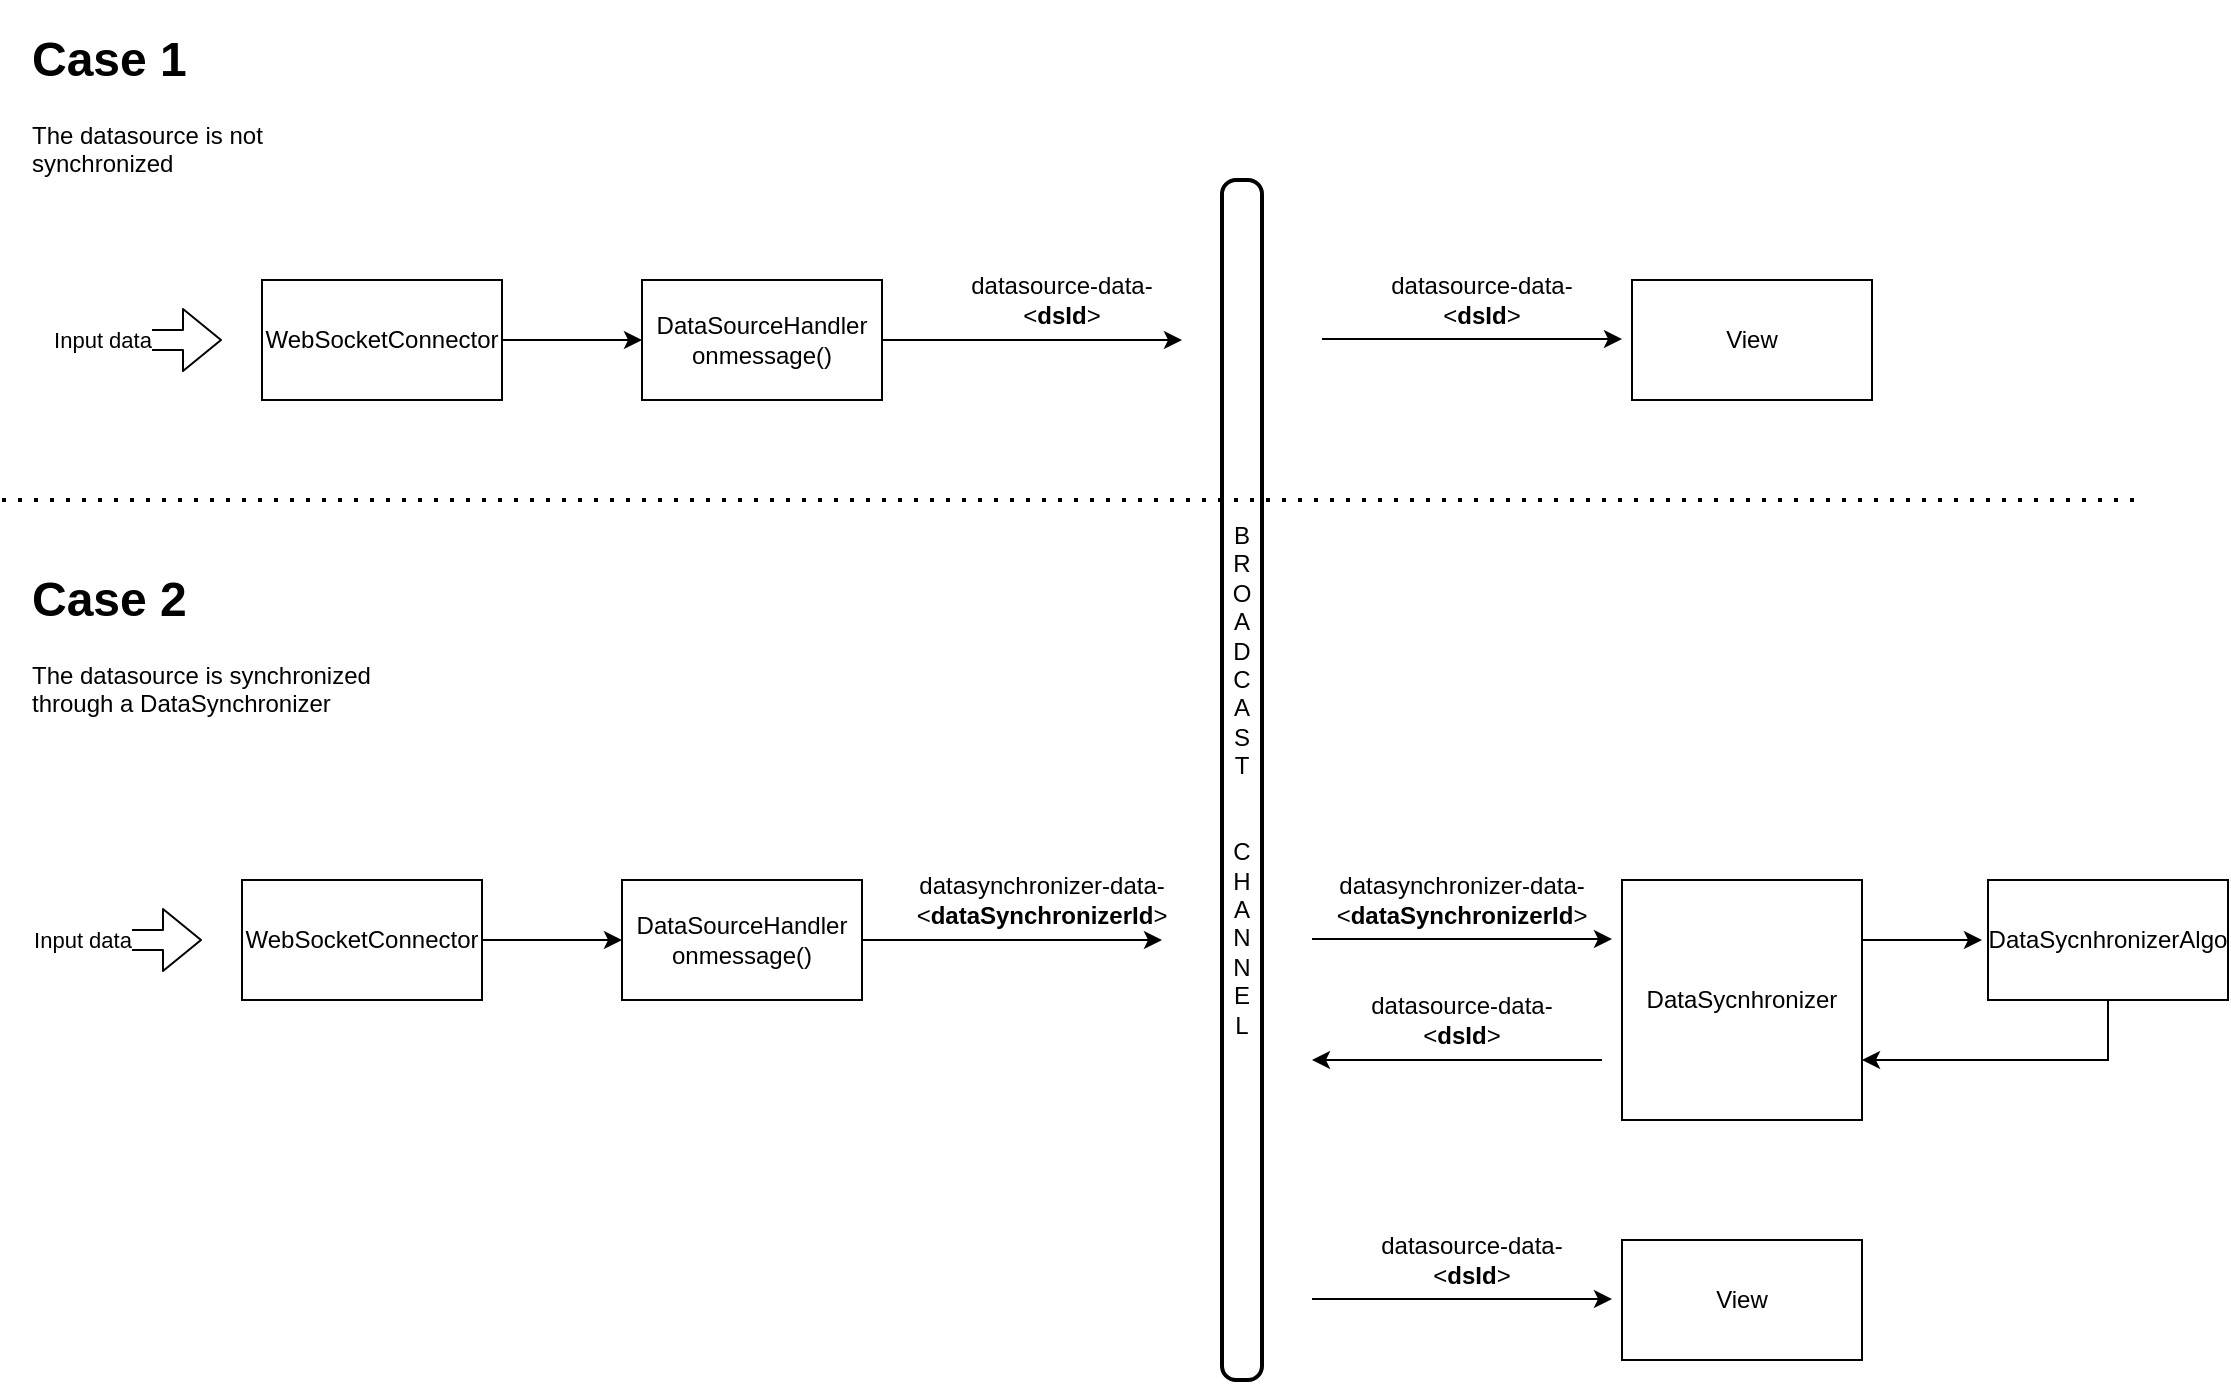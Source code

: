 <mxfile version="13.7.7" type="device"><diagram id="-VoCJjB9qIhorl0rmDBC" name="Page-1"><mxGraphModel dx="2190" dy="1819" grid="1" gridSize="10" guides="1" tooltips="1" connect="1" arrows="1" fold="1" page="1" pageScale="1" pageWidth="850" pageHeight="1100" math="0" shadow="0"><root><mxCell id="0"/><mxCell id="1" parent="0"/><mxCell id="dhpYCm78ZhOVSlG8PG2c-3" value="B&lt;br&gt;R&lt;br&gt;O&lt;br&gt;A&lt;br&gt;D&lt;br&gt;C&lt;br&gt;A&lt;br&gt;S&lt;br&gt;T&lt;br&gt;&lt;br&gt;&lt;br&gt;C&lt;br&gt;H&lt;br&gt;A&lt;br&gt;N&lt;br&gt;N&lt;br&gt;E&lt;br&gt;L" style="rounded=1;whiteSpace=wrap;html=1;absoluteArcSize=1;arcSize=14;strokeWidth=2;" vertex="1" parent="1"><mxGeometry x="380" y="-290" width="20" height="600" as="geometry"/></mxCell><mxCell id="dhpYCm78ZhOVSlG8PG2c-10" style="edgeStyle=orthogonalEdgeStyle;rounded=0;orthogonalLoop=1;jettySize=auto;html=1;entryX=0;entryY=0.5;entryDx=0;entryDy=0;" edge="1" parent="1" source="dhpYCm78ZhOVSlG8PG2c-5" target="dhpYCm78ZhOVSlG8PG2c-9"><mxGeometry relative="1" as="geometry"/></mxCell><mxCell id="dhpYCm78ZhOVSlG8PG2c-5" value="WebSocketConnector" style="rounded=0;whiteSpace=wrap;html=1;" vertex="1" parent="1"><mxGeometry x="-100" y="-240" width="120" height="60" as="geometry"/></mxCell><mxCell id="dhpYCm78ZhOVSlG8PG2c-7" value="" style="shape=flexArrow;endArrow=classic;html=1;" edge="1" parent="1"><mxGeometry width="50" height="50" relative="1" as="geometry"><mxPoint x="-200" y="-210" as="sourcePoint"/><mxPoint x="-120" y="-210" as="targetPoint"/></mxGeometry></mxCell><mxCell id="dhpYCm78ZhOVSlG8PG2c-8" value="Input data" style="edgeLabel;html=1;align=center;verticalAlign=middle;resizable=0;points=[];" vertex="1" connectable="0" parent="dhpYCm78ZhOVSlG8PG2c-7"><mxGeometry x="-0.508" y="-8" relative="1" as="geometry"><mxPoint y="-8" as="offset"/></mxGeometry></mxCell><mxCell id="dhpYCm78ZhOVSlG8PG2c-12" style="edgeStyle=orthogonalEdgeStyle;rounded=0;orthogonalLoop=1;jettySize=auto;html=1;" edge="1" parent="1" source="dhpYCm78ZhOVSlG8PG2c-9"><mxGeometry relative="1" as="geometry"><mxPoint x="360" y="-210" as="targetPoint"/></mxGeometry></mxCell><mxCell id="dhpYCm78ZhOVSlG8PG2c-9" value="DataSourceHandler&lt;br&gt;onmessage()" style="rounded=0;whiteSpace=wrap;html=1;" vertex="1" parent="1"><mxGeometry x="90" y="-240" width="120" height="60" as="geometry"/></mxCell><mxCell id="dhpYCm78ZhOVSlG8PG2c-11" value="" style="endArrow=none;dashed=1;html=1;dashPattern=1 3;strokeWidth=2;" edge="1" parent="1"><mxGeometry width="50" height="50" relative="1" as="geometry"><mxPoint x="-230" y="-130" as="sourcePoint"/><mxPoint x="840" y="-130" as="targetPoint"/></mxGeometry></mxCell><mxCell id="dhpYCm78ZhOVSlG8PG2c-13" value="View" style="rounded=0;whiteSpace=wrap;html=1;" vertex="1" parent="1"><mxGeometry x="585" y="-240" width="120" height="60" as="geometry"/></mxCell><mxCell id="dhpYCm78ZhOVSlG8PG2c-14" style="edgeStyle=orthogonalEdgeStyle;rounded=0;orthogonalLoop=1;jettySize=auto;html=1;" edge="1" parent="1"><mxGeometry relative="1" as="geometry"><mxPoint x="580" y="-210.5" as="targetPoint"/><mxPoint x="430" y="-210.5" as="sourcePoint"/></mxGeometry></mxCell><mxCell id="dhpYCm78ZhOVSlG8PG2c-15" value="datasource-data-&amp;lt;&lt;b&gt;dsId&lt;/b&gt;&amp;gt;" style="text;html=1;strokeColor=none;fillColor=none;align=center;verticalAlign=middle;whiteSpace=wrap;rounded=0;" vertex="1" parent="1"><mxGeometry x="240" y="-240" width="120" height="20" as="geometry"/></mxCell><mxCell id="dhpYCm78ZhOVSlG8PG2c-16" value="datasource-data-&amp;lt;&lt;b&gt;dsId&lt;/b&gt;&amp;gt;" style="text;html=1;strokeColor=none;fillColor=none;align=center;verticalAlign=middle;whiteSpace=wrap;rounded=0;" vertex="1" parent="1"><mxGeometry x="450" y="-240" width="120" height="20" as="geometry"/></mxCell><mxCell id="dhpYCm78ZhOVSlG8PG2c-26" value="&lt;h1&gt;Case 1&lt;/h1&gt;&lt;p&gt;The datasource is not synchronized&lt;/p&gt;" style="text;html=1;strokeColor=none;fillColor=none;spacing=5;spacingTop=-20;whiteSpace=wrap;overflow=hidden;rounded=0;" vertex="1" parent="1"><mxGeometry x="-220" y="-370" width="190" height="120" as="geometry"/></mxCell><mxCell id="dhpYCm78ZhOVSlG8PG2c-27" value="&lt;h1&gt;Case 2&lt;/h1&gt;&lt;p&gt;The datasource is synchronized through a DataSynchronizer&lt;/p&gt;" style="text;html=1;strokeColor=none;fillColor=none;spacing=5;spacingTop=-20;whiteSpace=wrap;overflow=hidden;rounded=0;" vertex="1" parent="1"><mxGeometry x="-220" y="-100" width="190" height="120" as="geometry"/></mxCell><mxCell id="dhpYCm78ZhOVSlG8PG2c-28" style="edgeStyle=orthogonalEdgeStyle;rounded=0;orthogonalLoop=1;jettySize=auto;html=1;entryX=0;entryY=0.5;entryDx=0;entryDy=0;" edge="1" parent="1" source="dhpYCm78ZhOVSlG8PG2c-29" target="dhpYCm78ZhOVSlG8PG2c-33"><mxGeometry relative="1" as="geometry"/></mxCell><mxCell id="dhpYCm78ZhOVSlG8PG2c-29" value="WebSocketConnector" style="rounded=0;whiteSpace=wrap;html=1;" vertex="1" parent="1"><mxGeometry x="-110" y="60" width="120" height="60" as="geometry"/></mxCell><mxCell id="dhpYCm78ZhOVSlG8PG2c-30" value="" style="shape=flexArrow;endArrow=classic;html=1;" edge="1" parent="1"><mxGeometry width="50" height="50" relative="1" as="geometry"><mxPoint x="-210" y="90" as="sourcePoint"/><mxPoint x="-130" y="90" as="targetPoint"/></mxGeometry></mxCell><mxCell id="dhpYCm78ZhOVSlG8PG2c-31" value="Input data" style="edgeLabel;html=1;align=center;verticalAlign=middle;resizable=0;points=[];" vertex="1" connectable="0" parent="dhpYCm78ZhOVSlG8PG2c-30"><mxGeometry x="-0.508" y="-8" relative="1" as="geometry"><mxPoint y="-8" as="offset"/></mxGeometry></mxCell><mxCell id="dhpYCm78ZhOVSlG8PG2c-32" style="edgeStyle=orthogonalEdgeStyle;rounded=0;orthogonalLoop=1;jettySize=auto;html=1;" edge="1" parent="1" source="dhpYCm78ZhOVSlG8PG2c-33"><mxGeometry relative="1" as="geometry"><mxPoint x="350" y="90" as="targetPoint"/></mxGeometry></mxCell><mxCell id="dhpYCm78ZhOVSlG8PG2c-33" value="DataSourceHandler&lt;br&gt;onmessage()" style="rounded=0;whiteSpace=wrap;html=1;" vertex="1" parent="1"><mxGeometry x="80" y="60" width="120" height="60" as="geometry"/></mxCell><mxCell id="dhpYCm78ZhOVSlG8PG2c-34" value="datasynchronizer-data-&amp;lt;&lt;b&gt;dataSynchronizerId&lt;/b&gt;&amp;gt;" style="text;html=1;strokeColor=none;fillColor=none;align=center;verticalAlign=middle;whiteSpace=wrap;rounded=0;" vertex="1" parent="1"><mxGeometry x="230" y="60" width="120" height="20" as="geometry"/></mxCell><mxCell id="dhpYCm78ZhOVSlG8PG2c-40" style="edgeStyle=orthogonalEdgeStyle;rounded=0;orthogonalLoop=1;jettySize=auto;html=1;exitX=1;exitY=0.25;exitDx=0;exitDy=0;" edge="1" parent="1" source="dhpYCm78ZhOVSlG8PG2c-35"><mxGeometry relative="1" as="geometry"><mxPoint x="760" y="90" as="targetPoint"/></mxGeometry></mxCell><mxCell id="dhpYCm78ZhOVSlG8PG2c-35" value="DataSycnhronizer" style="rounded=0;whiteSpace=wrap;html=1;" vertex="1" parent="1"><mxGeometry x="580" y="60" width="120" height="120" as="geometry"/></mxCell><mxCell id="dhpYCm78ZhOVSlG8PG2c-36" style="edgeStyle=orthogonalEdgeStyle;rounded=0;orthogonalLoop=1;jettySize=auto;html=1;" edge="1" parent="1"><mxGeometry relative="1" as="geometry"><mxPoint x="575" y="89.5" as="targetPoint"/><mxPoint x="425" y="89.5" as="sourcePoint"/></mxGeometry></mxCell><mxCell id="dhpYCm78ZhOVSlG8PG2c-37" value="datasynchronizer-data-&amp;lt;&lt;b&gt;dataSynchronizerId&lt;/b&gt;&amp;gt;" style="text;html=1;strokeColor=none;fillColor=none;align=center;verticalAlign=middle;whiteSpace=wrap;rounded=0;" vertex="1" parent="1"><mxGeometry x="440" y="60" width="120" height="20" as="geometry"/></mxCell><mxCell id="dhpYCm78ZhOVSlG8PG2c-42" style="edgeStyle=orthogonalEdgeStyle;rounded=0;orthogonalLoop=1;jettySize=auto;html=1;entryX=1;entryY=0.75;entryDx=0;entryDy=0;" edge="1" parent="1" source="dhpYCm78ZhOVSlG8PG2c-38" target="dhpYCm78ZhOVSlG8PG2c-35"><mxGeometry relative="1" as="geometry"><Array as="points"><mxPoint x="823" y="150"/></Array></mxGeometry></mxCell><mxCell id="dhpYCm78ZhOVSlG8PG2c-38" value="DataSycnhronizerAlgo" style="rounded=0;whiteSpace=wrap;html=1;" vertex="1" parent="1"><mxGeometry x="763" y="60" width="120" height="60" as="geometry"/></mxCell><mxCell id="dhpYCm78ZhOVSlG8PG2c-43" style="edgeStyle=orthogonalEdgeStyle;rounded=0;orthogonalLoop=1;jettySize=auto;html=1;" edge="1" parent="1"><mxGeometry relative="1" as="geometry"><mxPoint x="570" y="150" as="sourcePoint"/><mxPoint x="425" y="150" as="targetPoint"/><Array as="points"><mxPoint x="425" y="150"/></Array></mxGeometry></mxCell><mxCell id="dhpYCm78ZhOVSlG8PG2c-44" value="datasource-data-&amp;lt;&lt;b&gt;dsId&lt;/b&gt;&amp;gt;" style="text;html=1;strokeColor=none;fillColor=none;align=center;verticalAlign=middle;whiteSpace=wrap;rounded=0;" vertex="1" parent="1"><mxGeometry x="440" y="120" width="120" height="20" as="geometry"/></mxCell><mxCell id="dhpYCm78ZhOVSlG8PG2c-45" value="View" style="rounded=0;whiteSpace=wrap;html=1;" vertex="1" parent="1"><mxGeometry x="580" y="240" width="120" height="60" as="geometry"/></mxCell><mxCell id="dhpYCm78ZhOVSlG8PG2c-46" style="edgeStyle=orthogonalEdgeStyle;rounded=0;orthogonalLoop=1;jettySize=auto;html=1;" edge="1" parent="1"><mxGeometry relative="1" as="geometry"><mxPoint x="575" y="269.5" as="targetPoint"/><mxPoint x="425" y="269.5" as="sourcePoint"/></mxGeometry></mxCell><mxCell id="dhpYCm78ZhOVSlG8PG2c-47" value="datasource-data-&amp;lt;&lt;b&gt;dsId&lt;/b&gt;&amp;gt;" style="text;html=1;strokeColor=none;fillColor=none;align=center;verticalAlign=middle;whiteSpace=wrap;rounded=0;" vertex="1" parent="1"><mxGeometry x="445" y="240" width="120" height="20" as="geometry"/></mxCell></root></mxGraphModel></diagram></mxfile>